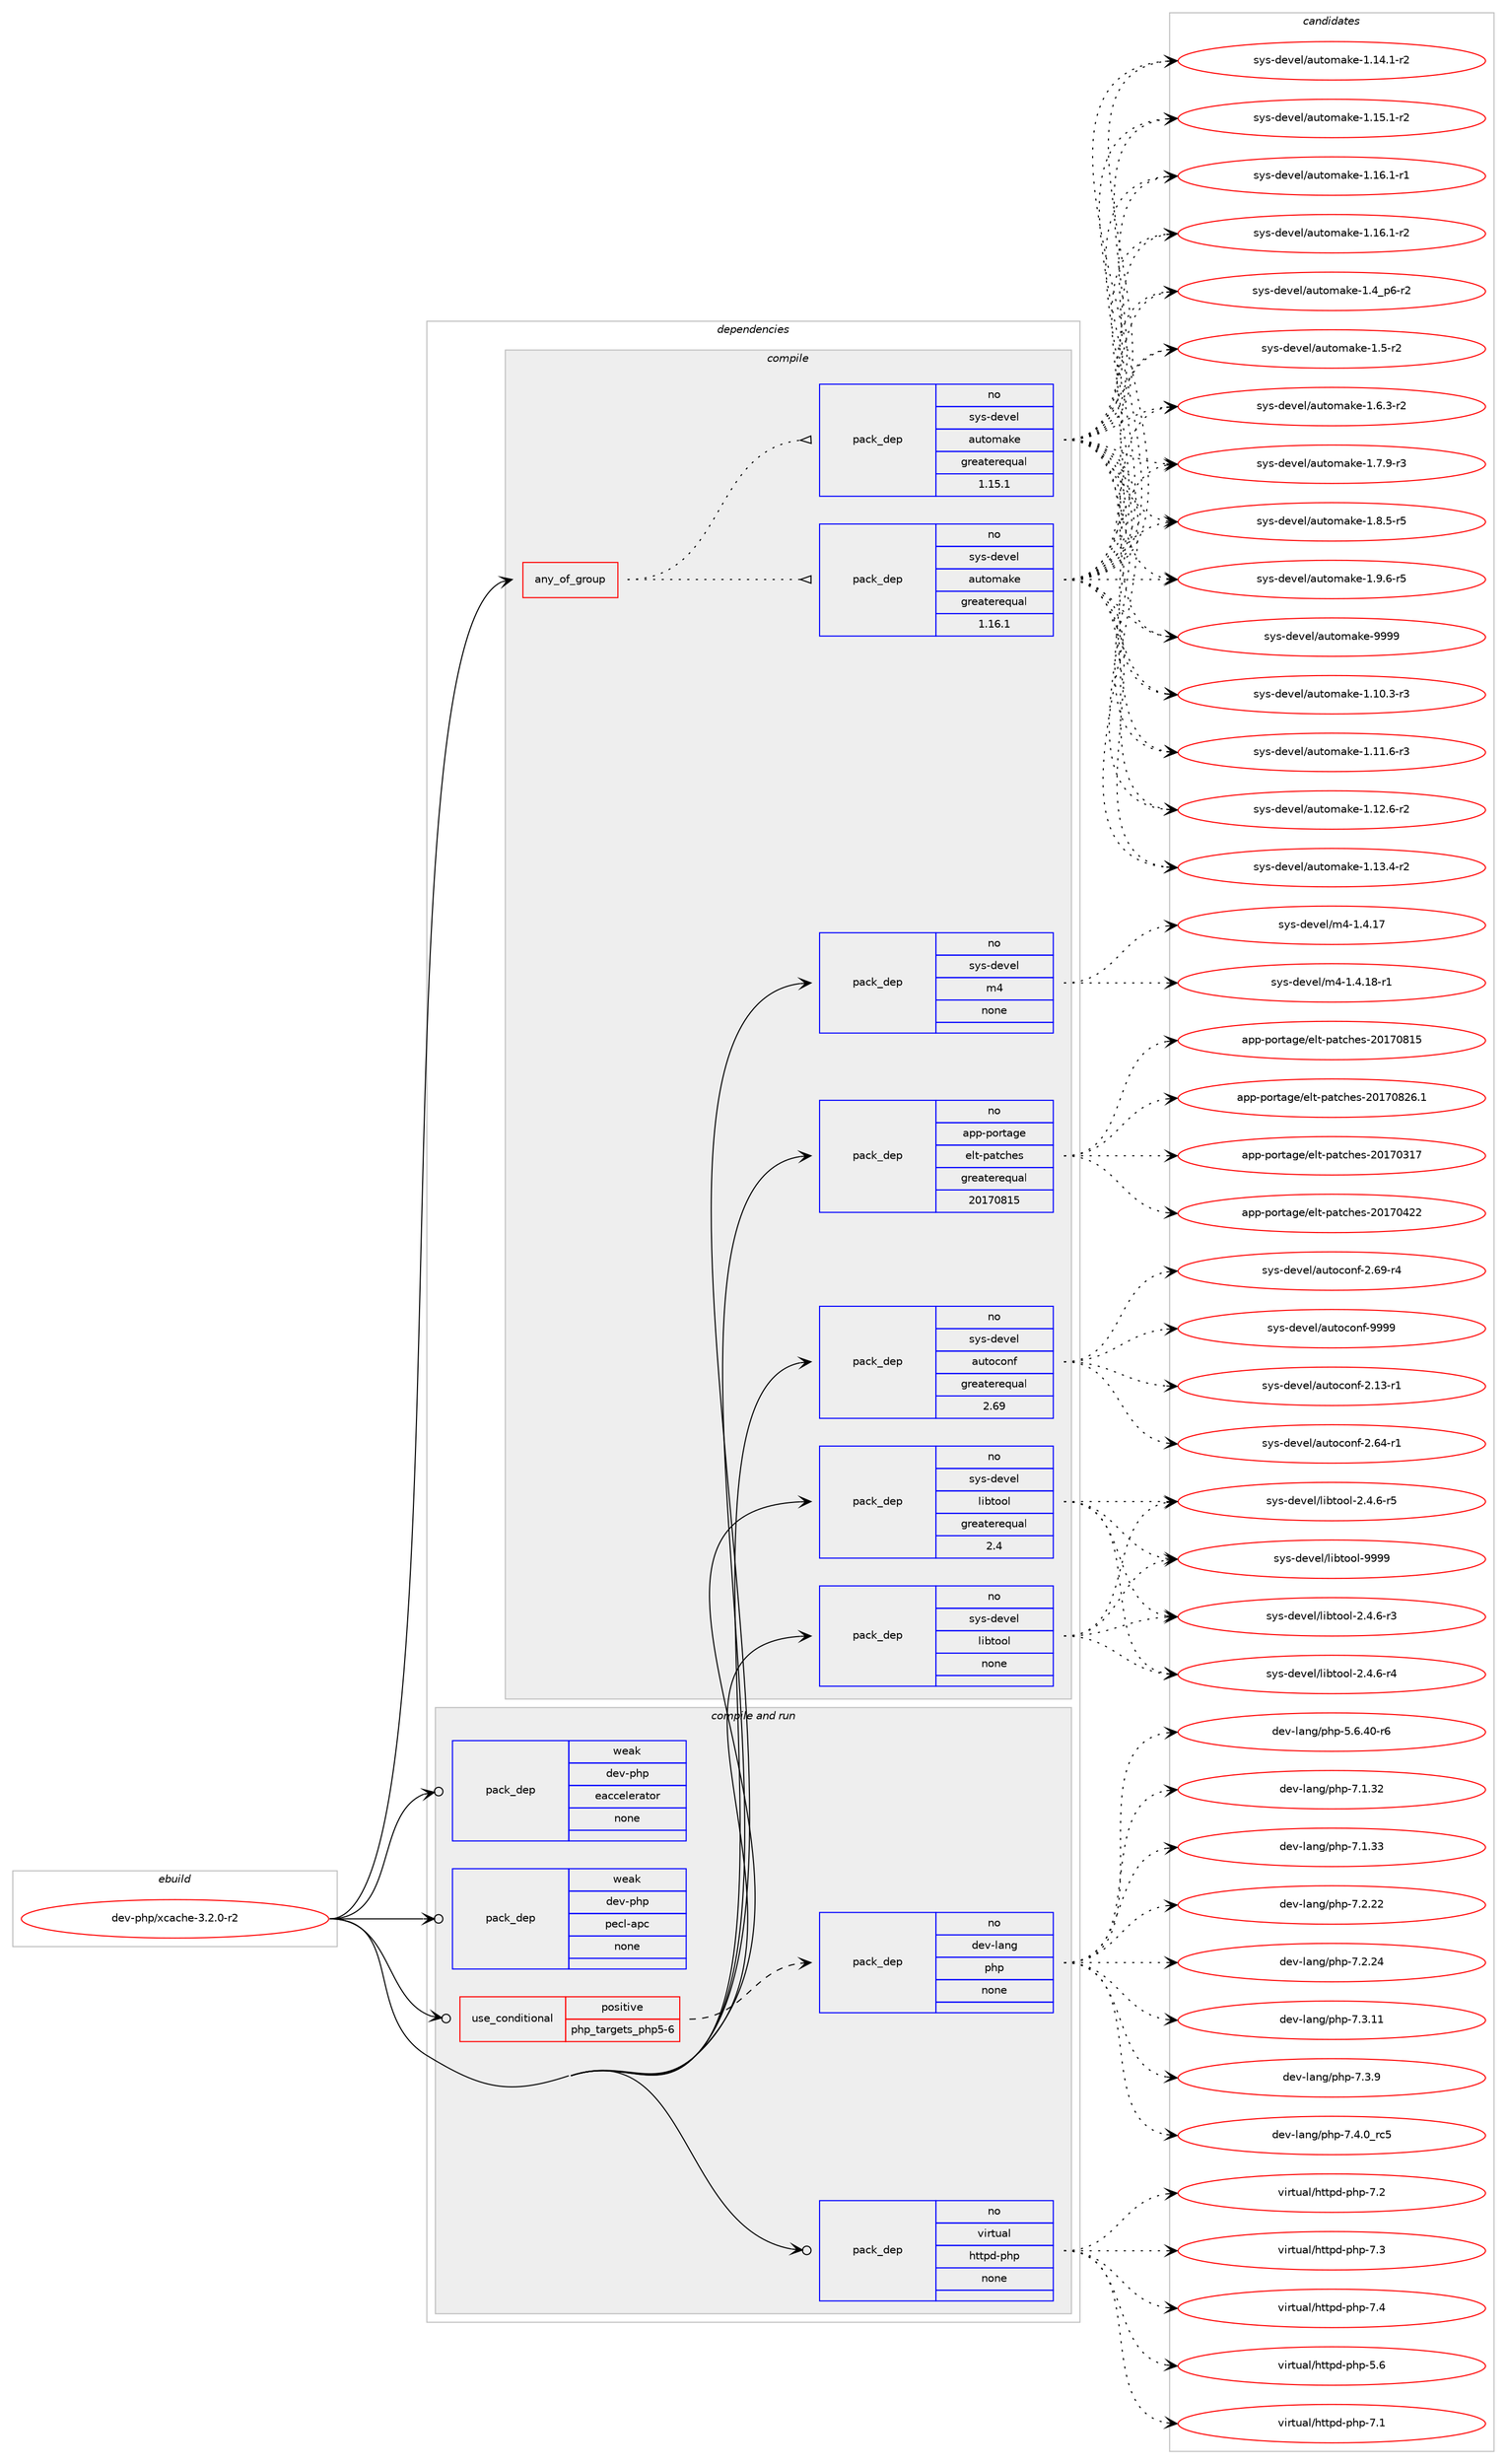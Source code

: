 digraph prolog {

# *************
# Graph options
# *************

newrank=true;
concentrate=true;
compound=true;
graph [rankdir=LR,fontname=Helvetica,fontsize=10,ranksep=1.5];#, ranksep=2.5, nodesep=0.2];
edge  [arrowhead=vee];
node  [fontname=Helvetica,fontsize=10];

# **********
# The ebuild
# **********

subgraph cluster_leftcol {
color=gray;
rank=same;
label=<<i>ebuild</i>>;
id [label="dev-php/xcache-3.2.0-r2", color=red, width=4, href="../dev-php/xcache-3.2.0-r2.svg"];
}

# ****************
# The dependencies
# ****************

subgraph cluster_midcol {
color=gray;
label=<<i>dependencies</i>>;
subgraph cluster_compile {
fillcolor="#eeeeee";
style=filled;
label=<<i>compile</i>>;
subgraph any11399 {
dependency592059 [label=<<TABLE BORDER="0" CELLBORDER="1" CELLSPACING="0" CELLPADDING="4"><TR><TD CELLPADDING="10">any_of_group</TD></TR></TABLE>>, shape=none, color=red];subgraph pack444833 {
dependency592060 [label=<<TABLE BORDER="0" CELLBORDER="1" CELLSPACING="0" CELLPADDING="4" WIDTH="220"><TR><TD ROWSPAN="6" CELLPADDING="30">pack_dep</TD></TR><TR><TD WIDTH="110">no</TD></TR><TR><TD>sys-devel</TD></TR><TR><TD>automake</TD></TR><TR><TD>greaterequal</TD></TR><TR><TD>1.16.1</TD></TR></TABLE>>, shape=none, color=blue];
}
dependency592059:e -> dependency592060:w [weight=20,style="dotted",arrowhead="oinv"];
subgraph pack444834 {
dependency592061 [label=<<TABLE BORDER="0" CELLBORDER="1" CELLSPACING="0" CELLPADDING="4" WIDTH="220"><TR><TD ROWSPAN="6" CELLPADDING="30">pack_dep</TD></TR><TR><TD WIDTH="110">no</TD></TR><TR><TD>sys-devel</TD></TR><TR><TD>automake</TD></TR><TR><TD>greaterequal</TD></TR><TR><TD>1.15.1</TD></TR></TABLE>>, shape=none, color=blue];
}
dependency592059:e -> dependency592061:w [weight=20,style="dotted",arrowhead="oinv"];
}
id:e -> dependency592059:w [weight=20,style="solid",arrowhead="vee"];
subgraph pack444835 {
dependency592062 [label=<<TABLE BORDER="0" CELLBORDER="1" CELLSPACING="0" CELLPADDING="4" WIDTH="220"><TR><TD ROWSPAN="6" CELLPADDING="30">pack_dep</TD></TR><TR><TD WIDTH="110">no</TD></TR><TR><TD>app-portage</TD></TR><TR><TD>elt-patches</TD></TR><TR><TD>greaterequal</TD></TR><TR><TD>20170815</TD></TR></TABLE>>, shape=none, color=blue];
}
id:e -> dependency592062:w [weight=20,style="solid",arrowhead="vee"];
subgraph pack444836 {
dependency592063 [label=<<TABLE BORDER="0" CELLBORDER="1" CELLSPACING="0" CELLPADDING="4" WIDTH="220"><TR><TD ROWSPAN="6" CELLPADDING="30">pack_dep</TD></TR><TR><TD WIDTH="110">no</TD></TR><TR><TD>sys-devel</TD></TR><TR><TD>autoconf</TD></TR><TR><TD>greaterequal</TD></TR><TR><TD>2.69</TD></TR></TABLE>>, shape=none, color=blue];
}
id:e -> dependency592063:w [weight=20,style="solid",arrowhead="vee"];
subgraph pack444837 {
dependency592064 [label=<<TABLE BORDER="0" CELLBORDER="1" CELLSPACING="0" CELLPADDING="4" WIDTH="220"><TR><TD ROWSPAN="6" CELLPADDING="30">pack_dep</TD></TR><TR><TD WIDTH="110">no</TD></TR><TR><TD>sys-devel</TD></TR><TR><TD>libtool</TD></TR><TR><TD>greaterequal</TD></TR><TR><TD>2.4</TD></TR></TABLE>>, shape=none, color=blue];
}
id:e -> dependency592064:w [weight=20,style="solid",arrowhead="vee"];
subgraph pack444838 {
dependency592065 [label=<<TABLE BORDER="0" CELLBORDER="1" CELLSPACING="0" CELLPADDING="4" WIDTH="220"><TR><TD ROWSPAN="6" CELLPADDING="30">pack_dep</TD></TR><TR><TD WIDTH="110">no</TD></TR><TR><TD>sys-devel</TD></TR><TR><TD>libtool</TD></TR><TR><TD>none</TD></TR><TR><TD></TD></TR></TABLE>>, shape=none, color=blue];
}
id:e -> dependency592065:w [weight=20,style="solid",arrowhead="vee"];
subgraph pack444839 {
dependency592066 [label=<<TABLE BORDER="0" CELLBORDER="1" CELLSPACING="0" CELLPADDING="4" WIDTH="220"><TR><TD ROWSPAN="6" CELLPADDING="30">pack_dep</TD></TR><TR><TD WIDTH="110">no</TD></TR><TR><TD>sys-devel</TD></TR><TR><TD>m4</TD></TR><TR><TD>none</TD></TR><TR><TD></TD></TR></TABLE>>, shape=none, color=blue];
}
id:e -> dependency592066:w [weight=20,style="solid",arrowhead="vee"];
}
subgraph cluster_compileandrun {
fillcolor="#eeeeee";
style=filled;
label=<<i>compile and run</i>>;
subgraph cond135462 {
dependency592067 [label=<<TABLE BORDER="0" CELLBORDER="1" CELLSPACING="0" CELLPADDING="4"><TR><TD ROWSPAN="3" CELLPADDING="10">use_conditional</TD></TR><TR><TD>positive</TD></TR><TR><TD>php_targets_php5-6</TD></TR></TABLE>>, shape=none, color=red];
subgraph pack444840 {
dependency592068 [label=<<TABLE BORDER="0" CELLBORDER="1" CELLSPACING="0" CELLPADDING="4" WIDTH="220"><TR><TD ROWSPAN="6" CELLPADDING="30">pack_dep</TD></TR><TR><TD WIDTH="110">no</TD></TR><TR><TD>dev-lang</TD></TR><TR><TD>php</TD></TR><TR><TD>none</TD></TR><TR><TD></TD></TR></TABLE>>, shape=none, color=blue];
}
dependency592067:e -> dependency592068:w [weight=20,style="dashed",arrowhead="vee"];
}
id:e -> dependency592067:w [weight=20,style="solid",arrowhead="odotvee"];
subgraph pack444841 {
dependency592069 [label=<<TABLE BORDER="0" CELLBORDER="1" CELLSPACING="0" CELLPADDING="4" WIDTH="220"><TR><TD ROWSPAN="6" CELLPADDING="30">pack_dep</TD></TR><TR><TD WIDTH="110">no</TD></TR><TR><TD>virtual</TD></TR><TR><TD>httpd-php</TD></TR><TR><TD>none</TD></TR><TR><TD></TD></TR></TABLE>>, shape=none, color=blue];
}
id:e -> dependency592069:w [weight=20,style="solid",arrowhead="odotvee"];
subgraph pack444842 {
dependency592070 [label=<<TABLE BORDER="0" CELLBORDER="1" CELLSPACING="0" CELLPADDING="4" WIDTH="220"><TR><TD ROWSPAN="6" CELLPADDING="30">pack_dep</TD></TR><TR><TD WIDTH="110">weak</TD></TR><TR><TD>dev-php</TD></TR><TR><TD>eaccelerator</TD></TR><TR><TD>none</TD></TR><TR><TD></TD></TR></TABLE>>, shape=none, color=blue];
}
id:e -> dependency592070:w [weight=20,style="solid",arrowhead="odotvee"];
subgraph pack444843 {
dependency592071 [label=<<TABLE BORDER="0" CELLBORDER="1" CELLSPACING="0" CELLPADDING="4" WIDTH="220"><TR><TD ROWSPAN="6" CELLPADDING="30">pack_dep</TD></TR><TR><TD WIDTH="110">weak</TD></TR><TR><TD>dev-php</TD></TR><TR><TD>pecl-apc</TD></TR><TR><TD>none</TD></TR><TR><TD></TD></TR></TABLE>>, shape=none, color=blue];
}
id:e -> dependency592071:w [weight=20,style="solid",arrowhead="odotvee"];
}
subgraph cluster_run {
fillcolor="#eeeeee";
style=filled;
label=<<i>run</i>>;
}
}

# **************
# The candidates
# **************

subgraph cluster_choices {
rank=same;
color=gray;
label=<<i>candidates</i>>;

subgraph choice444833 {
color=black;
nodesep=1;
choice11512111545100101118101108479711711611110997107101454946494846514511451 [label="sys-devel/automake-1.10.3-r3", color=red, width=4,href="../sys-devel/automake-1.10.3-r3.svg"];
choice11512111545100101118101108479711711611110997107101454946494946544511451 [label="sys-devel/automake-1.11.6-r3", color=red, width=4,href="../sys-devel/automake-1.11.6-r3.svg"];
choice11512111545100101118101108479711711611110997107101454946495046544511450 [label="sys-devel/automake-1.12.6-r2", color=red, width=4,href="../sys-devel/automake-1.12.6-r2.svg"];
choice11512111545100101118101108479711711611110997107101454946495146524511450 [label="sys-devel/automake-1.13.4-r2", color=red, width=4,href="../sys-devel/automake-1.13.4-r2.svg"];
choice11512111545100101118101108479711711611110997107101454946495246494511450 [label="sys-devel/automake-1.14.1-r2", color=red, width=4,href="../sys-devel/automake-1.14.1-r2.svg"];
choice11512111545100101118101108479711711611110997107101454946495346494511450 [label="sys-devel/automake-1.15.1-r2", color=red, width=4,href="../sys-devel/automake-1.15.1-r2.svg"];
choice11512111545100101118101108479711711611110997107101454946495446494511449 [label="sys-devel/automake-1.16.1-r1", color=red, width=4,href="../sys-devel/automake-1.16.1-r1.svg"];
choice11512111545100101118101108479711711611110997107101454946495446494511450 [label="sys-devel/automake-1.16.1-r2", color=red, width=4,href="../sys-devel/automake-1.16.1-r2.svg"];
choice115121115451001011181011084797117116111109971071014549465295112544511450 [label="sys-devel/automake-1.4_p6-r2", color=red, width=4,href="../sys-devel/automake-1.4_p6-r2.svg"];
choice11512111545100101118101108479711711611110997107101454946534511450 [label="sys-devel/automake-1.5-r2", color=red, width=4,href="../sys-devel/automake-1.5-r2.svg"];
choice115121115451001011181011084797117116111109971071014549465446514511450 [label="sys-devel/automake-1.6.3-r2", color=red, width=4,href="../sys-devel/automake-1.6.3-r2.svg"];
choice115121115451001011181011084797117116111109971071014549465546574511451 [label="sys-devel/automake-1.7.9-r3", color=red, width=4,href="../sys-devel/automake-1.7.9-r3.svg"];
choice115121115451001011181011084797117116111109971071014549465646534511453 [label="sys-devel/automake-1.8.5-r5", color=red, width=4,href="../sys-devel/automake-1.8.5-r5.svg"];
choice115121115451001011181011084797117116111109971071014549465746544511453 [label="sys-devel/automake-1.9.6-r5", color=red, width=4,href="../sys-devel/automake-1.9.6-r5.svg"];
choice115121115451001011181011084797117116111109971071014557575757 [label="sys-devel/automake-9999", color=red, width=4,href="../sys-devel/automake-9999.svg"];
dependency592060:e -> choice11512111545100101118101108479711711611110997107101454946494846514511451:w [style=dotted,weight="100"];
dependency592060:e -> choice11512111545100101118101108479711711611110997107101454946494946544511451:w [style=dotted,weight="100"];
dependency592060:e -> choice11512111545100101118101108479711711611110997107101454946495046544511450:w [style=dotted,weight="100"];
dependency592060:e -> choice11512111545100101118101108479711711611110997107101454946495146524511450:w [style=dotted,weight="100"];
dependency592060:e -> choice11512111545100101118101108479711711611110997107101454946495246494511450:w [style=dotted,weight="100"];
dependency592060:e -> choice11512111545100101118101108479711711611110997107101454946495346494511450:w [style=dotted,weight="100"];
dependency592060:e -> choice11512111545100101118101108479711711611110997107101454946495446494511449:w [style=dotted,weight="100"];
dependency592060:e -> choice11512111545100101118101108479711711611110997107101454946495446494511450:w [style=dotted,weight="100"];
dependency592060:e -> choice115121115451001011181011084797117116111109971071014549465295112544511450:w [style=dotted,weight="100"];
dependency592060:e -> choice11512111545100101118101108479711711611110997107101454946534511450:w [style=dotted,weight="100"];
dependency592060:e -> choice115121115451001011181011084797117116111109971071014549465446514511450:w [style=dotted,weight="100"];
dependency592060:e -> choice115121115451001011181011084797117116111109971071014549465546574511451:w [style=dotted,weight="100"];
dependency592060:e -> choice115121115451001011181011084797117116111109971071014549465646534511453:w [style=dotted,weight="100"];
dependency592060:e -> choice115121115451001011181011084797117116111109971071014549465746544511453:w [style=dotted,weight="100"];
dependency592060:e -> choice115121115451001011181011084797117116111109971071014557575757:w [style=dotted,weight="100"];
}
subgraph choice444834 {
color=black;
nodesep=1;
choice11512111545100101118101108479711711611110997107101454946494846514511451 [label="sys-devel/automake-1.10.3-r3", color=red, width=4,href="../sys-devel/automake-1.10.3-r3.svg"];
choice11512111545100101118101108479711711611110997107101454946494946544511451 [label="sys-devel/automake-1.11.6-r3", color=red, width=4,href="../sys-devel/automake-1.11.6-r3.svg"];
choice11512111545100101118101108479711711611110997107101454946495046544511450 [label="sys-devel/automake-1.12.6-r2", color=red, width=4,href="../sys-devel/automake-1.12.6-r2.svg"];
choice11512111545100101118101108479711711611110997107101454946495146524511450 [label="sys-devel/automake-1.13.4-r2", color=red, width=4,href="../sys-devel/automake-1.13.4-r2.svg"];
choice11512111545100101118101108479711711611110997107101454946495246494511450 [label="sys-devel/automake-1.14.1-r2", color=red, width=4,href="../sys-devel/automake-1.14.1-r2.svg"];
choice11512111545100101118101108479711711611110997107101454946495346494511450 [label="sys-devel/automake-1.15.1-r2", color=red, width=4,href="../sys-devel/automake-1.15.1-r2.svg"];
choice11512111545100101118101108479711711611110997107101454946495446494511449 [label="sys-devel/automake-1.16.1-r1", color=red, width=4,href="../sys-devel/automake-1.16.1-r1.svg"];
choice11512111545100101118101108479711711611110997107101454946495446494511450 [label="sys-devel/automake-1.16.1-r2", color=red, width=4,href="../sys-devel/automake-1.16.1-r2.svg"];
choice115121115451001011181011084797117116111109971071014549465295112544511450 [label="sys-devel/automake-1.4_p6-r2", color=red, width=4,href="../sys-devel/automake-1.4_p6-r2.svg"];
choice11512111545100101118101108479711711611110997107101454946534511450 [label="sys-devel/automake-1.5-r2", color=red, width=4,href="../sys-devel/automake-1.5-r2.svg"];
choice115121115451001011181011084797117116111109971071014549465446514511450 [label="sys-devel/automake-1.6.3-r2", color=red, width=4,href="../sys-devel/automake-1.6.3-r2.svg"];
choice115121115451001011181011084797117116111109971071014549465546574511451 [label="sys-devel/automake-1.7.9-r3", color=red, width=4,href="../sys-devel/automake-1.7.9-r3.svg"];
choice115121115451001011181011084797117116111109971071014549465646534511453 [label="sys-devel/automake-1.8.5-r5", color=red, width=4,href="../sys-devel/automake-1.8.5-r5.svg"];
choice115121115451001011181011084797117116111109971071014549465746544511453 [label="sys-devel/automake-1.9.6-r5", color=red, width=4,href="../sys-devel/automake-1.9.6-r5.svg"];
choice115121115451001011181011084797117116111109971071014557575757 [label="sys-devel/automake-9999", color=red, width=4,href="../sys-devel/automake-9999.svg"];
dependency592061:e -> choice11512111545100101118101108479711711611110997107101454946494846514511451:w [style=dotted,weight="100"];
dependency592061:e -> choice11512111545100101118101108479711711611110997107101454946494946544511451:w [style=dotted,weight="100"];
dependency592061:e -> choice11512111545100101118101108479711711611110997107101454946495046544511450:w [style=dotted,weight="100"];
dependency592061:e -> choice11512111545100101118101108479711711611110997107101454946495146524511450:w [style=dotted,weight="100"];
dependency592061:e -> choice11512111545100101118101108479711711611110997107101454946495246494511450:w [style=dotted,weight="100"];
dependency592061:e -> choice11512111545100101118101108479711711611110997107101454946495346494511450:w [style=dotted,weight="100"];
dependency592061:e -> choice11512111545100101118101108479711711611110997107101454946495446494511449:w [style=dotted,weight="100"];
dependency592061:e -> choice11512111545100101118101108479711711611110997107101454946495446494511450:w [style=dotted,weight="100"];
dependency592061:e -> choice115121115451001011181011084797117116111109971071014549465295112544511450:w [style=dotted,weight="100"];
dependency592061:e -> choice11512111545100101118101108479711711611110997107101454946534511450:w [style=dotted,weight="100"];
dependency592061:e -> choice115121115451001011181011084797117116111109971071014549465446514511450:w [style=dotted,weight="100"];
dependency592061:e -> choice115121115451001011181011084797117116111109971071014549465546574511451:w [style=dotted,weight="100"];
dependency592061:e -> choice115121115451001011181011084797117116111109971071014549465646534511453:w [style=dotted,weight="100"];
dependency592061:e -> choice115121115451001011181011084797117116111109971071014549465746544511453:w [style=dotted,weight="100"];
dependency592061:e -> choice115121115451001011181011084797117116111109971071014557575757:w [style=dotted,weight="100"];
}
subgraph choice444835 {
color=black;
nodesep=1;
choice97112112451121111141169710310147101108116451129711699104101115455048495548514955 [label="app-portage/elt-patches-20170317", color=red, width=4,href="../app-portage/elt-patches-20170317.svg"];
choice97112112451121111141169710310147101108116451129711699104101115455048495548525050 [label="app-portage/elt-patches-20170422", color=red, width=4,href="../app-portage/elt-patches-20170422.svg"];
choice97112112451121111141169710310147101108116451129711699104101115455048495548564953 [label="app-portage/elt-patches-20170815", color=red, width=4,href="../app-portage/elt-patches-20170815.svg"];
choice971121124511211111411697103101471011081164511297116991041011154550484955485650544649 [label="app-portage/elt-patches-20170826.1", color=red, width=4,href="../app-portage/elt-patches-20170826.1.svg"];
dependency592062:e -> choice97112112451121111141169710310147101108116451129711699104101115455048495548514955:w [style=dotted,weight="100"];
dependency592062:e -> choice97112112451121111141169710310147101108116451129711699104101115455048495548525050:w [style=dotted,weight="100"];
dependency592062:e -> choice97112112451121111141169710310147101108116451129711699104101115455048495548564953:w [style=dotted,weight="100"];
dependency592062:e -> choice971121124511211111411697103101471011081164511297116991041011154550484955485650544649:w [style=dotted,weight="100"];
}
subgraph choice444836 {
color=black;
nodesep=1;
choice1151211154510010111810110847971171161119911111010245504649514511449 [label="sys-devel/autoconf-2.13-r1", color=red, width=4,href="../sys-devel/autoconf-2.13-r1.svg"];
choice1151211154510010111810110847971171161119911111010245504654524511449 [label="sys-devel/autoconf-2.64-r1", color=red, width=4,href="../sys-devel/autoconf-2.64-r1.svg"];
choice1151211154510010111810110847971171161119911111010245504654574511452 [label="sys-devel/autoconf-2.69-r4", color=red, width=4,href="../sys-devel/autoconf-2.69-r4.svg"];
choice115121115451001011181011084797117116111991111101024557575757 [label="sys-devel/autoconf-9999", color=red, width=4,href="../sys-devel/autoconf-9999.svg"];
dependency592063:e -> choice1151211154510010111810110847971171161119911111010245504649514511449:w [style=dotted,weight="100"];
dependency592063:e -> choice1151211154510010111810110847971171161119911111010245504654524511449:w [style=dotted,weight="100"];
dependency592063:e -> choice1151211154510010111810110847971171161119911111010245504654574511452:w [style=dotted,weight="100"];
dependency592063:e -> choice115121115451001011181011084797117116111991111101024557575757:w [style=dotted,weight="100"];
}
subgraph choice444837 {
color=black;
nodesep=1;
choice1151211154510010111810110847108105981161111111084550465246544511451 [label="sys-devel/libtool-2.4.6-r3", color=red, width=4,href="../sys-devel/libtool-2.4.6-r3.svg"];
choice1151211154510010111810110847108105981161111111084550465246544511452 [label="sys-devel/libtool-2.4.6-r4", color=red, width=4,href="../sys-devel/libtool-2.4.6-r4.svg"];
choice1151211154510010111810110847108105981161111111084550465246544511453 [label="sys-devel/libtool-2.4.6-r5", color=red, width=4,href="../sys-devel/libtool-2.4.6-r5.svg"];
choice1151211154510010111810110847108105981161111111084557575757 [label="sys-devel/libtool-9999", color=red, width=4,href="../sys-devel/libtool-9999.svg"];
dependency592064:e -> choice1151211154510010111810110847108105981161111111084550465246544511451:w [style=dotted,weight="100"];
dependency592064:e -> choice1151211154510010111810110847108105981161111111084550465246544511452:w [style=dotted,weight="100"];
dependency592064:e -> choice1151211154510010111810110847108105981161111111084550465246544511453:w [style=dotted,weight="100"];
dependency592064:e -> choice1151211154510010111810110847108105981161111111084557575757:w [style=dotted,weight="100"];
}
subgraph choice444838 {
color=black;
nodesep=1;
choice1151211154510010111810110847108105981161111111084550465246544511451 [label="sys-devel/libtool-2.4.6-r3", color=red, width=4,href="../sys-devel/libtool-2.4.6-r3.svg"];
choice1151211154510010111810110847108105981161111111084550465246544511452 [label="sys-devel/libtool-2.4.6-r4", color=red, width=4,href="../sys-devel/libtool-2.4.6-r4.svg"];
choice1151211154510010111810110847108105981161111111084550465246544511453 [label="sys-devel/libtool-2.4.6-r5", color=red, width=4,href="../sys-devel/libtool-2.4.6-r5.svg"];
choice1151211154510010111810110847108105981161111111084557575757 [label="sys-devel/libtool-9999", color=red, width=4,href="../sys-devel/libtool-9999.svg"];
dependency592065:e -> choice1151211154510010111810110847108105981161111111084550465246544511451:w [style=dotted,weight="100"];
dependency592065:e -> choice1151211154510010111810110847108105981161111111084550465246544511452:w [style=dotted,weight="100"];
dependency592065:e -> choice1151211154510010111810110847108105981161111111084550465246544511453:w [style=dotted,weight="100"];
dependency592065:e -> choice1151211154510010111810110847108105981161111111084557575757:w [style=dotted,weight="100"];
}
subgraph choice444839 {
color=black;
nodesep=1;
choice11512111545100101118101108471095245494652464955 [label="sys-devel/m4-1.4.17", color=red, width=4,href="../sys-devel/m4-1.4.17.svg"];
choice115121115451001011181011084710952454946524649564511449 [label="sys-devel/m4-1.4.18-r1", color=red, width=4,href="../sys-devel/m4-1.4.18-r1.svg"];
dependency592066:e -> choice11512111545100101118101108471095245494652464955:w [style=dotted,weight="100"];
dependency592066:e -> choice115121115451001011181011084710952454946524649564511449:w [style=dotted,weight="100"];
}
subgraph choice444840 {
color=black;
nodesep=1;
choice100101118451089711010347112104112455346544652484511454 [label="dev-lang/php-5.6.40-r6", color=red, width=4,href="../dev-lang/php-5.6.40-r6.svg"];
choice10010111845108971101034711210411245554649465150 [label="dev-lang/php-7.1.32", color=red, width=4,href="../dev-lang/php-7.1.32.svg"];
choice10010111845108971101034711210411245554649465151 [label="dev-lang/php-7.1.33", color=red, width=4,href="../dev-lang/php-7.1.33.svg"];
choice10010111845108971101034711210411245554650465050 [label="dev-lang/php-7.2.22", color=red, width=4,href="../dev-lang/php-7.2.22.svg"];
choice10010111845108971101034711210411245554650465052 [label="dev-lang/php-7.2.24", color=red, width=4,href="../dev-lang/php-7.2.24.svg"];
choice10010111845108971101034711210411245554651464949 [label="dev-lang/php-7.3.11", color=red, width=4,href="../dev-lang/php-7.3.11.svg"];
choice100101118451089711010347112104112455546514657 [label="dev-lang/php-7.3.9", color=red, width=4,href="../dev-lang/php-7.3.9.svg"];
choice100101118451089711010347112104112455546524648951149953 [label="dev-lang/php-7.4.0_rc5", color=red, width=4,href="../dev-lang/php-7.4.0_rc5.svg"];
dependency592068:e -> choice100101118451089711010347112104112455346544652484511454:w [style=dotted,weight="100"];
dependency592068:e -> choice10010111845108971101034711210411245554649465150:w [style=dotted,weight="100"];
dependency592068:e -> choice10010111845108971101034711210411245554649465151:w [style=dotted,weight="100"];
dependency592068:e -> choice10010111845108971101034711210411245554650465050:w [style=dotted,weight="100"];
dependency592068:e -> choice10010111845108971101034711210411245554650465052:w [style=dotted,weight="100"];
dependency592068:e -> choice10010111845108971101034711210411245554651464949:w [style=dotted,weight="100"];
dependency592068:e -> choice100101118451089711010347112104112455546514657:w [style=dotted,weight="100"];
dependency592068:e -> choice100101118451089711010347112104112455546524648951149953:w [style=dotted,weight="100"];
}
subgraph choice444841 {
color=black;
nodesep=1;
choice11810511411611797108471041161161121004511210411245534654 [label="virtual/httpd-php-5.6", color=red, width=4,href="../virtual/httpd-php-5.6.svg"];
choice11810511411611797108471041161161121004511210411245554649 [label="virtual/httpd-php-7.1", color=red, width=4,href="../virtual/httpd-php-7.1.svg"];
choice11810511411611797108471041161161121004511210411245554650 [label="virtual/httpd-php-7.2", color=red, width=4,href="../virtual/httpd-php-7.2.svg"];
choice11810511411611797108471041161161121004511210411245554651 [label="virtual/httpd-php-7.3", color=red, width=4,href="../virtual/httpd-php-7.3.svg"];
choice11810511411611797108471041161161121004511210411245554652 [label="virtual/httpd-php-7.4", color=red, width=4,href="../virtual/httpd-php-7.4.svg"];
dependency592069:e -> choice11810511411611797108471041161161121004511210411245534654:w [style=dotted,weight="100"];
dependency592069:e -> choice11810511411611797108471041161161121004511210411245554649:w [style=dotted,weight="100"];
dependency592069:e -> choice11810511411611797108471041161161121004511210411245554650:w [style=dotted,weight="100"];
dependency592069:e -> choice11810511411611797108471041161161121004511210411245554651:w [style=dotted,weight="100"];
dependency592069:e -> choice11810511411611797108471041161161121004511210411245554652:w [style=dotted,weight="100"];
}
subgraph choice444842 {
color=black;
nodesep=1;
}
subgraph choice444843 {
color=black;
nodesep=1;
}
}

}
